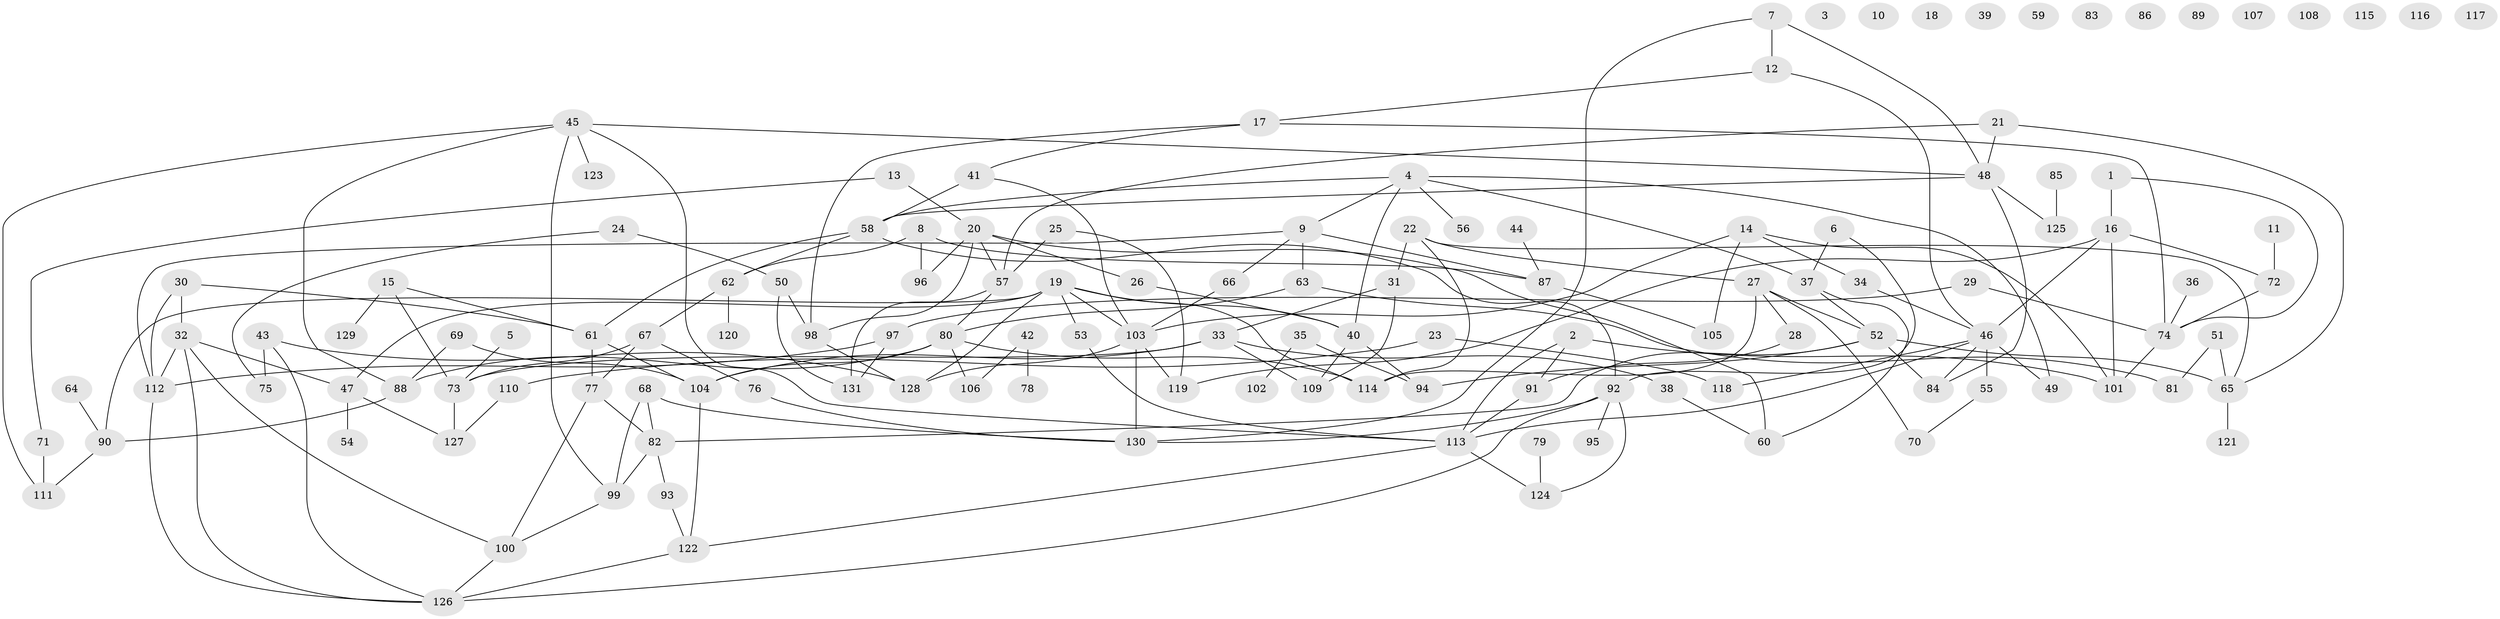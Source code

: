 // coarse degree distribution, {6: 0.12359550561797752, 4: 0.10112359550561797, 0: 0.14606741573033707, 1: 0.14606741573033707, 3: 0.11235955056179775, 5: 0.0898876404494382, 2: 0.16853932584269662, 11: 0.011235955056179775, 9: 0.011235955056179775, 7: 0.07865168539325842, 8: 0.011235955056179775}
// Generated by graph-tools (version 1.1) at 2025/41/03/06/25 10:41:21]
// undirected, 131 vertices, 192 edges
graph export_dot {
graph [start="1"]
  node [color=gray90,style=filled];
  1;
  2;
  3;
  4;
  5;
  6;
  7;
  8;
  9;
  10;
  11;
  12;
  13;
  14;
  15;
  16;
  17;
  18;
  19;
  20;
  21;
  22;
  23;
  24;
  25;
  26;
  27;
  28;
  29;
  30;
  31;
  32;
  33;
  34;
  35;
  36;
  37;
  38;
  39;
  40;
  41;
  42;
  43;
  44;
  45;
  46;
  47;
  48;
  49;
  50;
  51;
  52;
  53;
  54;
  55;
  56;
  57;
  58;
  59;
  60;
  61;
  62;
  63;
  64;
  65;
  66;
  67;
  68;
  69;
  70;
  71;
  72;
  73;
  74;
  75;
  76;
  77;
  78;
  79;
  80;
  81;
  82;
  83;
  84;
  85;
  86;
  87;
  88;
  89;
  90;
  91;
  92;
  93;
  94;
  95;
  96;
  97;
  98;
  99;
  100;
  101;
  102;
  103;
  104;
  105;
  106;
  107;
  108;
  109;
  110;
  111;
  112;
  113;
  114;
  115;
  116;
  117;
  118;
  119;
  120;
  121;
  122;
  123;
  124;
  125;
  126;
  127;
  128;
  129;
  130;
  131;
  1 -- 16;
  1 -- 74;
  2 -- 91;
  2 -- 101;
  2 -- 113;
  4 -- 9;
  4 -- 37;
  4 -- 40;
  4 -- 49;
  4 -- 56;
  4 -- 58;
  5 -- 73;
  6 -- 37;
  6 -- 92;
  7 -- 12;
  7 -- 48;
  7 -- 130;
  8 -- 62;
  8 -- 87;
  8 -- 96;
  9 -- 63;
  9 -- 66;
  9 -- 87;
  9 -- 112;
  11 -- 72;
  12 -- 17;
  12 -- 46;
  13 -- 20;
  13 -- 71;
  14 -- 34;
  14 -- 101;
  14 -- 103;
  14 -- 105;
  15 -- 61;
  15 -- 73;
  15 -- 129;
  16 -- 46;
  16 -- 72;
  16 -- 101;
  16 -- 119;
  17 -- 41;
  17 -- 74;
  17 -- 98;
  19 -- 40;
  19 -- 47;
  19 -- 53;
  19 -- 90;
  19 -- 103;
  19 -- 114;
  19 -- 128;
  20 -- 26;
  20 -- 57;
  20 -- 60;
  20 -- 96;
  20 -- 98;
  21 -- 48;
  21 -- 57;
  21 -- 65;
  22 -- 27;
  22 -- 31;
  22 -- 65;
  22 -- 114;
  23 -- 110;
  23 -- 118;
  24 -- 50;
  24 -- 75;
  25 -- 57;
  25 -- 119;
  26 -- 40;
  27 -- 28;
  27 -- 52;
  27 -- 70;
  27 -- 114;
  28 -- 91;
  29 -- 74;
  29 -- 97;
  30 -- 32;
  30 -- 61;
  30 -- 112;
  31 -- 33;
  31 -- 109;
  32 -- 47;
  32 -- 100;
  32 -- 112;
  32 -- 126;
  33 -- 38;
  33 -- 73;
  33 -- 104;
  33 -- 109;
  34 -- 46;
  35 -- 94;
  35 -- 102;
  36 -- 74;
  37 -- 52;
  37 -- 60;
  38 -- 60;
  40 -- 94;
  40 -- 109;
  41 -- 58;
  41 -- 103;
  42 -- 78;
  42 -- 106;
  43 -- 75;
  43 -- 126;
  43 -- 128;
  44 -- 87;
  45 -- 48;
  45 -- 88;
  45 -- 99;
  45 -- 111;
  45 -- 113;
  45 -- 123;
  46 -- 49;
  46 -- 55;
  46 -- 84;
  46 -- 113;
  46 -- 118;
  47 -- 54;
  47 -- 127;
  48 -- 58;
  48 -- 84;
  48 -- 125;
  50 -- 98;
  50 -- 131;
  51 -- 65;
  51 -- 81;
  52 -- 65;
  52 -- 82;
  52 -- 84;
  52 -- 94;
  53 -- 113;
  55 -- 70;
  57 -- 80;
  57 -- 131;
  58 -- 61;
  58 -- 62;
  58 -- 92;
  61 -- 77;
  61 -- 104;
  62 -- 67;
  62 -- 120;
  63 -- 80;
  63 -- 81;
  64 -- 90;
  65 -- 121;
  66 -- 103;
  67 -- 73;
  67 -- 76;
  67 -- 77;
  68 -- 82;
  68 -- 99;
  68 -- 130;
  69 -- 88;
  69 -- 104;
  71 -- 111;
  72 -- 74;
  73 -- 127;
  74 -- 101;
  76 -- 130;
  77 -- 82;
  77 -- 100;
  79 -- 124;
  80 -- 88;
  80 -- 104;
  80 -- 106;
  80 -- 114;
  82 -- 93;
  82 -- 99;
  85 -- 125;
  87 -- 105;
  88 -- 90;
  90 -- 111;
  91 -- 113;
  92 -- 95;
  92 -- 124;
  92 -- 126;
  92 -- 130;
  93 -- 122;
  97 -- 112;
  97 -- 131;
  98 -- 128;
  99 -- 100;
  100 -- 126;
  103 -- 119;
  103 -- 128;
  103 -- 130;
  104 -- 122;
  110 -- 127;
  112 -- 126;
  113 -- 122;
  113 -- 124;
  122 -- 126;
}
